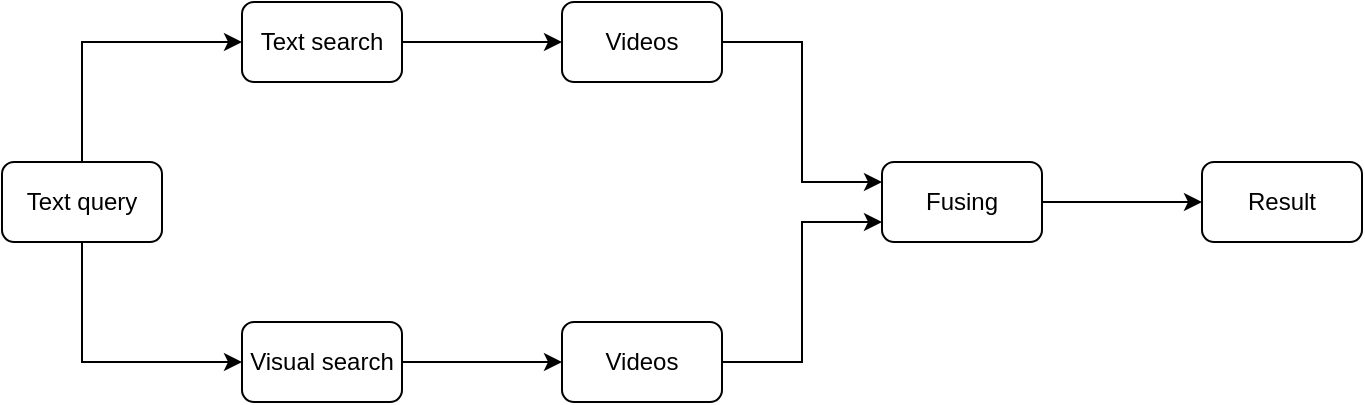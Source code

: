 <mxfile version="28.2.0">
  <diagram id="JIO4U5yVURzNJD8ckPtT" name="Page-1">
    <mxGraphModel dx="976" dy="565" grid="1" gridSize="10" guides="1" tooltips="1" connect="1" arrows="1" fold="1" page="1" pageScale="1" pageWidth="850" pageHeight="1100" math="0" shadow="0">
      <root>
        <mxCell id="0" />
        <mxCell id="1" parent="0" />
        <mxCell id="eFPhAUua95PlRwn67jXh-10" style="edgeStyle=orthogonalEdgeStyle;rounded=0;orthogonalLoop=1;jettySize=auto;html=1;exitX=1;exitY=0.5;exitDx=0;exitDy=0;entryX=0;entryY=0.5;entryDx=0;entryDy=0;" parent="1" source="eFPhAUua95PlRwn67jXh-1" target="eFPhAUua95PlRwn67jXh-4" edge="1">
          <mxGeometry relative="1" as="geometry" />
        </mxCell>
        <mxCell id="eFPhAUua95PlRwn67jXh-1" value="Text search" style="rounded=1;whiteSpace=wrap;html=1;" parent="1" vertex="1">
          <mxGeometry x="160" y="40" width="80" height="40" as="geometry" />
        </mxCell>
        <mxCell id="eFPhAUua95PlRwn67jXh-8" style="edgeStyle=orthogonalEdgeStyle;rounded=0;orthogonalLoop=1;jettySize=auto;html=1;exitX=0.5;exitY=0;exitDx=0;exitDy=0;entryX=0;entryY=0.5;entryDx=0;entryDy=0;" parent="1" source="eFPhAUua95PlRwn67jXh-2" target="eFPhAUua95PlRwn67jXh-1" edge="1">
          <mxGeometry relative="1" as="geometry" />
        </mxCell>
        <mxCell id="eFPhAUua95PlRwn67jXh-9" style="edgeStyle=orthogonalEdgeStyle;rounded=0;orthogonalLoop=1;jettySize=auto;html=1;exitX=0.5;exitY=1;exitDx=0;exitDy=0;entryX=0;entryY=0.5;entryDx=0;entryDy=0;" parent="1" source="eFPhAUua95PlRwn67jXh-2" target="eFPhAUua95PlRwn67jXh-3" edge="1">
          <mxGeometry relative="1" as="geometry" />
        </mxCell>
        <mxCell id="eFPhAUua95PlRwn67jXh-2" value="Text query" style="rounded=1;whiteSpace=wrap;html=1;" parent="1" vertex="1">
          <mxGeometry x="40" y="120" width="80" height="40" as="geometry" />
        </mxCell>
        <mxCell id="eFPhAUua95PlRwn67jXh-11" style="edgeStyle=orthogonalEdgeStyle;rounded=0;orthogonalLoop=1;jettySize=auto;html=1;exitX=1;exitY=0.5;exitDx=0;exitDy=0;entryX=0;entryY=0.5;entryDx=0;entryDy=0;" parent="1" source="eFPhAUua95PlRwn67jXh-3" target="eFPhAUua95PlRwn67jXh-5" edge="1">
          <mxGeometry relative="1" as="geometry" />
        </mxCell>
        <mxCell id="eFPhAUua95PlRwn67jXh-3" value="Visual search" style="rounded=1;whiteSpace=wrap;html=1;" parent="1" vertex="1">
          <mxGeometry x="160" y="200" width="80" height="40" as="geometry" />
        </mxCell>
        <mxCell id="eFPhAUua95PlRwn67jXh-14" style="edgeStyle=orthogonalEdgeStyle;rounded=0;orthogonalLoop=1;jettySize=auto;html=1;exitX=1;exitY=0.5;exitDx=0;exitDy=0;entryX=0;entryY=0.25;entryDx=0;entryDy=0;" parent="1" source="eFPhAUua95PlRwn67jXh-4" target="eFPhAUua95PlRwn67jXh-6" edge="1">
          <mxGeometry relative="1" as="geometry" />
        </mxCell>
        <mxCell id="eFPhAUua95PlRwn67jXh-4" value="Videos" style="rounded=1;whiteSpace=wrap;html=1;" parent="1" vertex="1">
          <mxGeometry x="320" y="40" width="80" height="40" as="geometry" />
        </mxCell>
        <mxCell id="eFPhAUua95PlRwn67jXh-13" style="edgeStyle=orthogonalEdgeStyle;rounded=0;orthogonalLoop=1;jettySize=auto;html=1;exitX=1;exitY=0.5;exitDx=0;exitDy=0;entryX=0;entryY=0.75;entryDx=0;entryDy=0;" parent="1" source="eFPhAUua95PlRwn67jXh-5" target="eFPhAUua95PlRwn67jXh-6" edge="1">
          <mxGeometry relative="1" as="geometry" />
        </mxCell>
        <mxCell id="eFPhAUua95PlRwn67jXh-5" value="Videos" style="rounded=1;whiteSpace=wrap;html=1;" parent="1" vertex="1">
          <mxGeometry x="320" y="200" width="80" height="40" as="geometry" />
        </mxCell>
        <mxCell id="OFhiQ6nifP7O0Yt-YcFk-1" style="edgeStyle=orthogonalEdgeStyle;rounded=0;orthogonalLoop=1;jettySize=auto;html=1;exitX=1;exitY=0.5;exitDx=0;exitDy=0;entryX=0;entryY=0.5;entryDx=0;entryDy=0;" edge="1" parent="1" source="eFPhAUua95PlRwn67jXh-6" target="eFPhAUua95PlRwn67jXh-7">
          <mxGeometry relative="1" as="geometry" />
        </mxCell>
        <mxCell id="eFPhAUua95PlRwn67jXh-6" value="Fusing" style="rounded=1;whiteSpace=wrap;html=1;" parent="1" vertex="1">
          <mxGeometry x="480" y="120" width="80" height="40" as="geometry" />
        </mxCell>
        <mxCell id="eFPhAUua95PlRwn67jXh-7" value="Result" style="rounded=1;whiteSpace=wrap;html=1;" parent="1" vertex="1">
          <mxGeometry x="640" y="120" width="80" height="40" as="geometry" />
        </mxCell>
      </root>
    </mxGraphModel>
  </diagram>
</mxfile>
